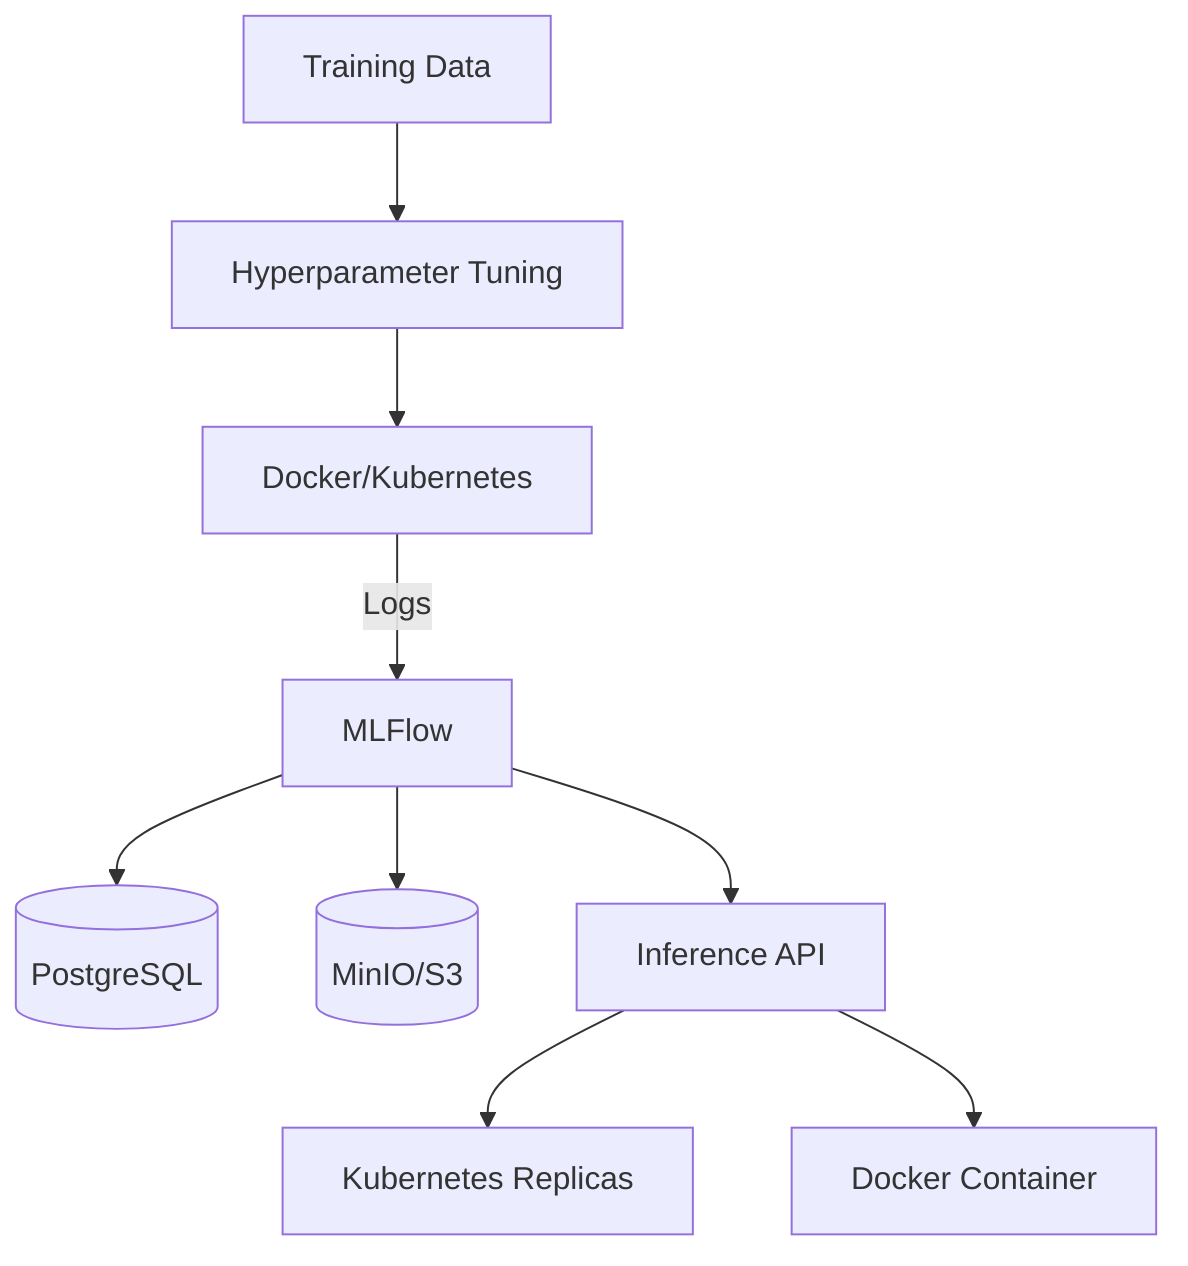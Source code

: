 graph TD
    A[Training Data] --> B[Hyperparameter Tuning]
    B --> C[Docker/Kubernetes]
    C -->|Logs| D[MLFlow]
    D --> E[(PostgreSQL)]
    D --> F[(MinIO/S3)]
    D --> G[Inference API]
    G --> H[Kubernetes Replicas]
    G --> I[Docker Container]
